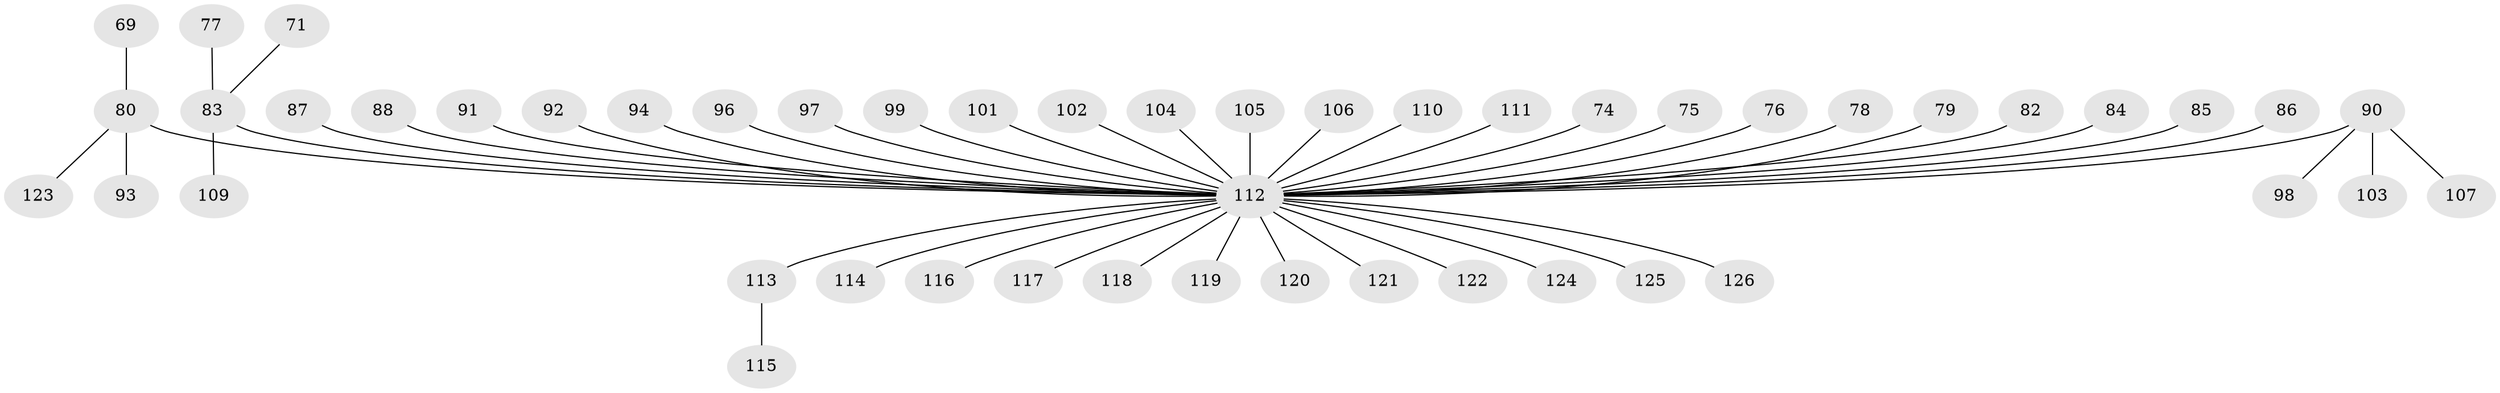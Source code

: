 // original degree distribution, {3: 0.07936507936507936, 4: 0.1349206349206349, 5: 0.05555555555555555, 1: 0.5793650793650794, 8: 0.007936507936507936, 2: 0.14285714285714285}
// Generated by graph-tools (version 1.1) at 2025/56/03/04/25 21:56:58]
// undirected, 50 vertices, 49 edges
graph export_dot {
graph [start="1"]
  node [color=gray90,style=filled];
  69;
  71;
  74;
  75;
  76;
  77;
  78;
  79;
  80 [super="+65"];
  82;
  83 [super="+34+66+41"];
  84;
  85;
  86;
  87;
  88;
  90 [super="+89+73"];
  91;
  92;
  93;
  94;
  96;
  97;
  98;
  99;
  101;
  102;
  103;
  104;
  105;
  106;
  107;
  109;
  110;
  111;
  112 [super="+3+48+47+81+25+50+53+13+18+100+64+14+15+19+33+32+17+26+29+27+39+28+40+30+36+44+54+46+58+37+95+51+56+60+108+61+62+57+67+70+68+72"];
  113 [super="+59"];
  114;
  115;
  116;
  117;
  118;
  119;
  120 [super="+63"];
  121;
  122;
  123;
  124;
  125;
  126;
  69 -- 80;
  71 -- 83;
  74 -- 112;
  75 -- 112;
  76 -- 112;
  77 -- 83;
  78 -- 112;
  79 -- 112;
  80 -- 123;
  80 -- 112;
  80 -- 93;
  82 -- 112;
  83 -- 109;
  83 -- 112;
  84 -- 112;
  85 -- 112;
  86 -- 112;
  87 -- 112;
  88 -- 112;
  90 -- 98;
  90 -- 103;
  90 -- 107;
  90 -- 112;
  91 -- 112;
  92 -- 112;
  94 -- 112;
  96 -- 112;
  97 -- 112;
  99 -- 112;
  101 -- 112;
  102 -- 112;
  104 -- 112;
  105 -- 112;
  106 -- 112;
  110 -- 112;
  111 -- 112;
  112 -- 117;
  112 -- 122;
  112 -- 124;
  112 -- 114;
  112 -- 125;
  112 -- 118;
  112 -- 119;
  112 -- 113;
  112 -- 116;
  112 -- 120;
  112 -- 121;
  112 -- 126;
  113 -- 115;
}
